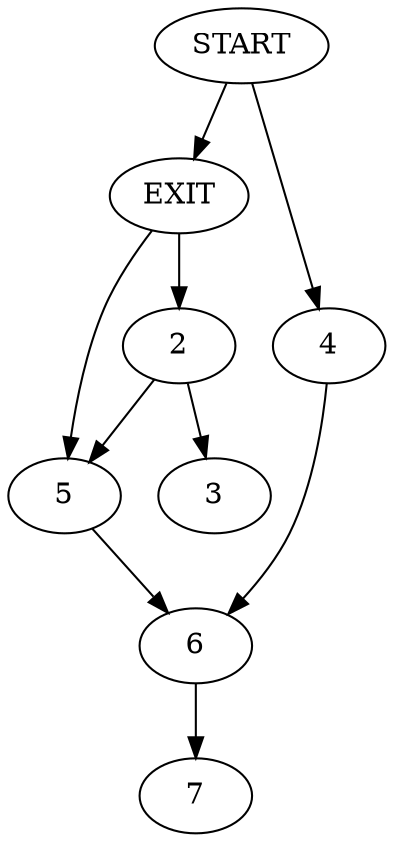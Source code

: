 digraph { 
0 [label="START"];
1[label="EXIT"];
2;
0 -> 1;
0 -> 4;
1 -> 2;
1 -> 5;
2 -> 3;
2 -> 5;
4 -> 6;
5 -> 6;
6 -> 7;
}